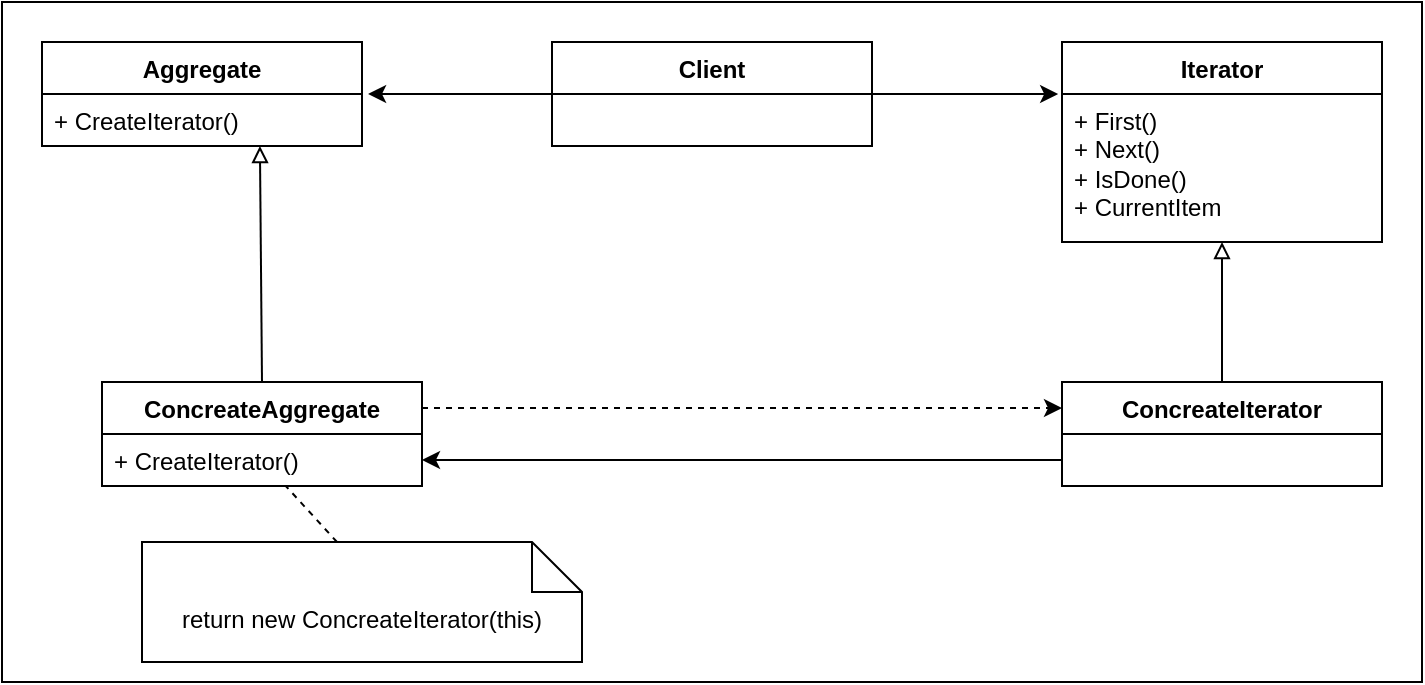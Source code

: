 <mxfile>
    <diagram name="Page-1" id="t7Hq97CtpNXEjKynfKpP">
        <mxGraphModel dx="1008" dy="461" grid="1" gridSize="10" guides="1" tooltips="1" connect="1" arrows="1" fold="1" page="1" pageScale="1" pageWidth="850" pageHeight="1100" math="0" shadow="0">
            <root>
                <mxCell id="0"/>
                <mxCell id="1" parent="0"/>
                <mxCell id="SVAU95AvJXhuNup62HxK-19" value="" style="rounded=0;whiteSpace=wrap;html=1;" parent="1" vertex="1">
                    <mxGeometry x="130" y="80" width="710" height="340" as="geometry"/>
                </mxCell>
                <mxCell id="SVAU95AvJXhuNup62HxK-1" value="Aggregate" style="swimlane;fontStyle=1;align=center;verticalAlign=top;childLayout=stackLayout;horizontal=1;startSize=26;horizontalStack=0;resizeParent=1;resizeParentMax=0;resizeLast=0;collapsible=1;marginBottom=0;whiteSpace=wrap;html=1;" parent="1" vertex="1">
                    <mxGeometry x="150" y="100" width="160" height="52" as="geometry"/>
                </mxCell>
                <mxCell id="SVAU95AvJXhuNup62HxK-4" value="+ CreateIterator()" style="text;strokeColor=none;fillColor=none;align=left;verticalAlign=top;spacingLeft=4;spacingRight=4;overflow=hidden;rotatable=0;points=[[0,0.5],[1,0.5]];portConstraint=eastwest;whiteSpace=wrap;html=1;" parent="SVAU95AvJXhuNup62HxK-1" vertex="1">
                    <mxGeometry y="26" width="160" height="26" as="geometry"/>
                </mxCell>
                <mxCell id="8" style="edgeStyle=none;html=1;exitX=0.5;exitY=0;exitDx=0;exitDy=0;entryX=0.681;entryY=1;entryDx=0;entryDy=0;entryPerimeter=0;endArrow=block;endFill=0;" edge="1" parent="1" source="SVAU95AvJXhuNup62HxK-7" target="SVAU95AvJXhuNup62HxK-4">
                    <mxGeometry relative="1" as="geometry"/>
                </mxCell>
                <mxCell id="9" style="edgeStyle=none;html=1;exitX=1;exitY=0.25;exitDx=0;exitDy=0;entryX=0;entryY=0.25;entryDx=0;entryDy=0;endArrow=classic;endFill=1;dashed=1;" edge="1" parent="1" source="SVAU95AvJXhuNup62HxK-7" target="SVAU95AvJXhuNup62HxK-11">
                    <mxGeometry relative="1" as="geometry"/>
                </mxCell>
                <mxCell id="SVAU95AvJXhuNup62HxK-7" value="ConcreateAggregate" style="swimlane;fontStyle=1;align=center;verticalAlign=top;childLayout=stackLayout;horizontal=1;startSize=26;horizontalStack=0;resizeParent=1;resizeParentMax=0;resizeLast=0;collapsible=1;marginBottom=0;whiteSpace=wrap;html=1;" parent="1" vertex="1">
                    <mxGeometry x="180" y="270" width="160" height="52" as="geometry"/>
                </mxCell>
                <mxCell id="SVAU95AvJXhuNup62HxK-8" value="+ CreateIterator()" style="text;strokeColor=none;fillColor=none;align=left;verticalAlign=top;spacingLeft=4;spacingRight=4;overflow=hidden;rotatable=0;points=[[0,0.5],[1,0.5]];portConstraint=eastwest;whiteSpace=wrap;html=1;" parent="SVAU95AvJXhuNup62HxK-7" vertex="1">
                    <mxGeometry y="26" width="160" height="26" as="geometry"/>
                </mxCell>
                <mxCell id="10" style="edgeStyle=none;html=1;exitX=0;exitY=0.75;exitDx=0;exitDy=0;entryX=1;entryY=0.5;entryDx=0;entryDy=0;endArrow=classic;endFill=1;" edge="1" parent="1" source="SVAU95AvJXhuNup62HxK-11" target="SVAU95AvJXhuNup62HxK-8">
                    <mxGeometry relative="1" as="geometry"/>
                </mxCell>
                <mxCell id="11" style="edgeStyle=none;html=1;exitX=0.5;exitY=0;exitDx=0;exitDy=0;entryX=0.5;entryY=1;entryDx=0;entryDy=0;entryPerimeter=0;endArrow=block;endFill=0;" edge="1" parent="1" source="SVAU95AvJXhuNup62HxK-11" target="3">
                    <mxGeometry relative="1" as="geometry"/>
                </mxCell>
                <mxCell id="SVAU95AvJXhuNup62HxK-11" value="ConcreateIterator" style="swimlane;fontStyle=1;align=center;verticalAlign=top;childLayout=stackLayout;horizontal=1;startSize=26;horizontalStack=0;resizeParent=1;resizeParentMax=0;resizeLast=0;collapsible=1;marginBottom=0;whiteSpace=wrap;html=1;" parent="1" vertex="1">
                    <mxGeometry x="660" y="270" width="160" height="52" as="geometry"/>
                </mxCell>
                <mxCell id="2" value="Iterator" style="swimlane;fontStyle=1;align=center;verticalAlign=top;childLayout=stackLayout;horizontal=1;startSize=26;horizontalStack=0;resizeParent=1;resizeParentMax=0;resizeLast=0;collapsible=1;marginBottom=0;whiteSpace=wrap;html=1;" vertex="1" parent="1">
                    <mxGeometry x="660" y="100" width="160" height="100" as="geometry"/>
                </mxCell>
                <mxCell id="3" value="+ First()&lt;br&gt;+ Next()&lt;br&gt;+ IsDone()&lt;br&gt;+ CurrentItem" style="text;strokeColor=none;fillColor=none;align=left;verticalAlign=top;spacingLeft=4;spacingRight=4;overflow=hidden;rotatable=0;points=[[0,0.5],[1,0.5]];portConstraint=eastwest;whiteSpace=wrap;html=1;" vertex="1" parent="2">
                    <mxGeometry y="26" width="160" height="74" as="geometry"/>
                </mxCell>
                <mxCell id="6" style="edgeStyle=none;html=1;exitX=0;exitY=0.5;exitDx=0;exitDy=0;entryX=1.019;entryY=0;entryDx=0;entryDy=0;entryPerimeter=0;" edge="1" parent="1" source="4" target="SVAU95AvJXhuNup62HxK-4">
                    <mxGeometry relative="1" as="geometry"/>
                </mxCell>
                <mxCell id="7" style="edgeStyle=none;html=1;exitX=1;exitY=0.5;exitDx=0;exitDy=0;entryX=-0.012;entryY=0;entryDx=0;entryDy=0;entryPerimeter=0;" edge="1" parent="1" source="4" target="3">
                    <mxGeometry relative="1" as="geometry"/>
                </mxCell>
                <mxCell id="4" value="Client" style="swimlane;fontStyle=1;align=center;verticalAlign=top;childLayout=stackLayout;horizontal=1;startSize=26;horizontalStack=0;resizeParent=1;resizeParentMax=0;resizeLast=0;collapsible=1;marginBottom=0;whiteSpace=wrap;html=1;" vertex="1" parent="1">
                    <mxGeometry x="405" y="100" width="160" height="52" as="geometry"/>
                </mxCell>
                <mxCell id="13" style="edgeStyle=none;html=1;exitX=0;exitY=0;exitDx=97.5;exitDy=0;exitPerimeter=0;endArrow=none;endFill=0;dashed=1;" edge="1" parent="1" source="12" target="SVAU95AvJXhuNup62HxK-8">
                    <mxGeometry relative="1" as="geometry"/>
                </mxCell>
                <mxCell id="12" value="return new ConcreateIterator(this)" style="shape=note2;boundedLbl=1;whiteSpace=wrap;html=1;size=25;verticalAlign=top;align=center;" vertex="1" parent="1">
                    <mxGeometry x="200" y="350" width="220" height="60" as="geometry"/>
                </mxCell>
            </root>
        </mxGraphModel>
    </diagram>
</mxfile>